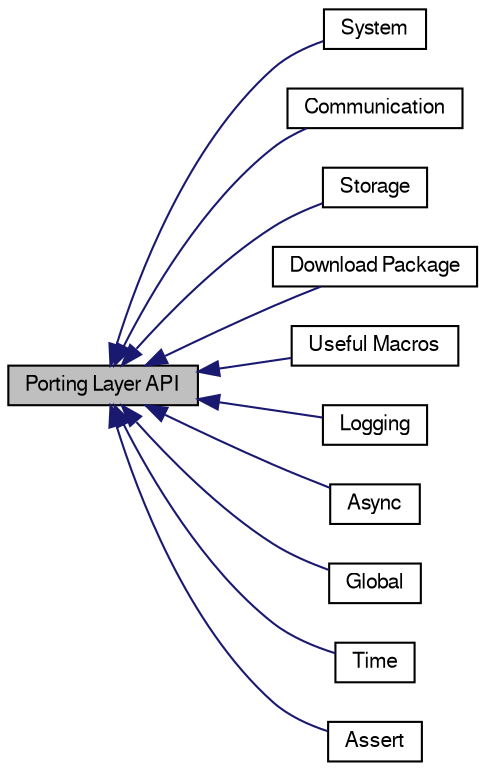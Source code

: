 digraph "Porting Layer API"
{
  bgcolor="transparent";
  edge [fontname="FreeSans",fontsize="10",labelfontname="FreeSans",labelfontsize="10"];
  node [fontname="FreeSans",fontsize="10",shape=record];
  rankdir=LR;
  Node8 [label="System",height=0.2,width=0.4,color="black",URL="$group__pl__system.html"];
  Node10 [label="Communication",height=0.2,width=0.4,color="black",URL="$group__pl__comm.html",tooltip="&lt; Internal."];
  Node5 [label="Storage",height=0.2,width=0.4,color="black",URL="$group__pl__storage.html"];
  Node2 [label="Download Package",height=0.2,width=0.4,color="black",URL="$group__pl__dlpkg.html"];
  Node9 [label="Useful Macros",height=0.2,width=0.4,color="black",URL="$group__pl__macros.html"];
  Node4 [label="Logging",height=0.2,width=0.4,color="black",URL="$group__pl__log.html"];
  Node6 [label="Async",height=0.2,width=0.4,color="black",URL="$group__pl__async.html"];
  Node3 [label="Global",height=0.2,width=0.4,color="black",URL="$group__pl__global.html"];
  Node7 [label="Time",height=0.2,width=0.4,color="black",URL="$group__pl__time.html"];
  Node0 [label="Porting Layer API",height=0.2,width=0.4,color="black", fillcolor="grey75", style="filled" fontcolor="black"];
  Node1 [label="Assert",height=0.2,width=0.4,color="black",URL="$group__pl__assert.html"];
  Node0->Node1 [shape=plaintext, color="midnightblue", dir="back", style="solid"];
  Node0->Node2 [shape=plaintext, color="midnightblue", dir="back", style="solid"];
  Node0->Node3 [shape=plaintext, color="midnightblue", dir="back", style="solid"];
  Node0->Node4 [shape=plaintext, color="midnightblue", dir="back", style="solid"];
  Node0->Node5 [shape=plaintext, color="midnightblue", dir="back", style="solid"];
  Node0->Node6 [shape=plaintext, color="midnightblue", dir="back", style="solid"];
  Node0->Node7 [shape=plaintext, color="midnightblue", dir="back", style="solid"];
  Node0->Node8 [shape=plaintext, color="midnightblue", dir="back", style="solid"];
  Node0->Node9 [shape=plaintext, color="midnightblue", dir="back", style="solid"];
  Node0->Node10 [shape=plaintext, color="midnightblue", dir="back", style="solid"];
}
